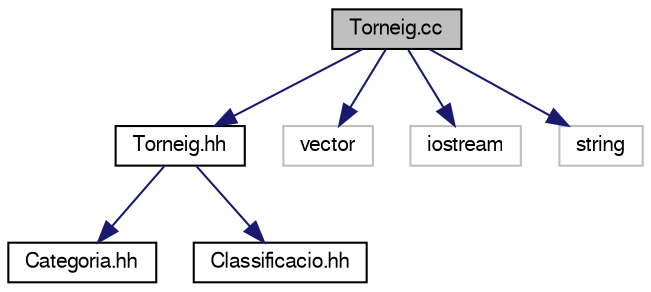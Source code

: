 digraph "Torneig.cc"
{
 // LATEX_PDF_SIZE
  edge [fontname="FreeSans",fontsize="10",labelfontname="FreeSans",labelfontsize="10"];
  node [fontname="FreeSans",fontsize="10",shape=record];
  Node1 [label="Torneig.cc",height=0.2,width=0.4,color="black", fillcolor="grey75", style="filled", fontcolor="black",tooltip=" "];
  Node1 -> Node2 [color="midnightblue",fontsize="10",style="solid"];
  Node2 [label="Torneig.hh",height=0.2,width=0.4,color="black", fillcolor="white", style="filled",URL="$_torneig_8hh.html",tooltip="Especificació de la classe Torneig.aaaa."];
  Node2 -> Node3 [color="midnightblue",fontsize="10",style="solid"];
  Node3 [label="Categoria.hh",height=0.2,width=0.4,color="black", fillcolor="white", style="filled",URL="$_categoria_8hh.html",tooltip="Especificació de l'estructura categoria."];
  Node2 -> Node4 [color="midnightblue",fontsize="10",style="solid"];
  Node4 [label="Classificacio.hh",height=0.2,width=0.4,color="black", fillcolor="white", style="filled",URL="$_classificacio_8hh.html",tooltip=" "];
  Node1 -> Node5 [color="midnightblue",fontsize="10",style="solid"];
  Node5 [label="vector",height=0.2,width=0.4,color="grey75", fillcolor="white", style="filled",tooltip=" "];
  Node1 -> Node6 [color="midnightblue",fontsize="10",style="solid"];
  Node6 [label="iostream",height=0.2,width=0.4,color="grey75", fillcolor="white", style="filled",tooltip=" "];
  Node1 -> Node7 [color="midnightblue",fontsize="10",style="solid"];
  Node7 [label="string",height=0.2,width=0.4,color="grey75", fillcolor="white", style="filled",tooltip=" "];
}
